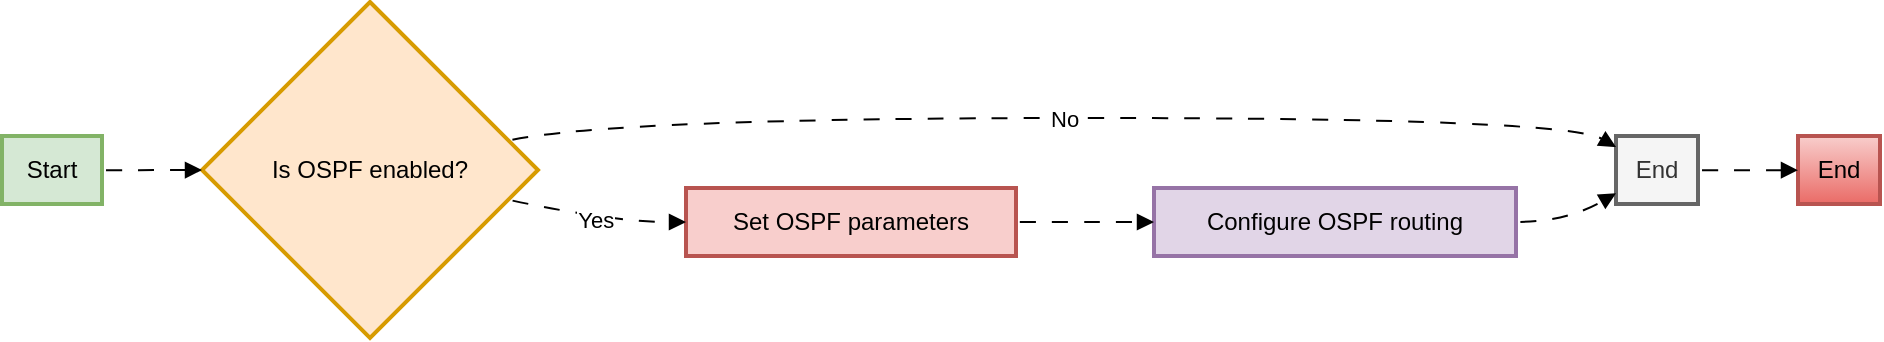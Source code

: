 <mxfile version="21.7.4" type="github">
  <diagram name="Page-1" id="OXUhZaIi6AO-RWhrEzdi">
    <mxGraphModel dx="1644" dy="1532" grid="1" gridSize="10" guides="1" tooltips="1" connect="1" arrows="1" fold="1" page="1" pageScale="1" pageWidth="850" pageHeight="1100" background="#ffffff" math="0" shadow="0">
      <root>
        <mxCell id="0" />
        <mxCell id="1" parent="0" />
        <mxCell id="2" value="Start" style="whiteSpace=wrap;strokeWidth=2;fillColor=#d5e8d4;strokeColor=#82b366;treeMoving=0;" parent="1" vertex="1">
          <mxGeometry y="67" width="50" height="34" as="geometry" />
        </mxCell>
        <mxCell id="3" value="Is OSPF enabled?" style="rhombus;strokeWidth=2;whiteSpace=wrap;fillColor=#ffe6cc;strokeColor=#d79b00;" parent="1" vertex="1">
          <mxGeometry x="100" width="168" height="168" as="geometry" />
        </mxCell>
        <mxCell id="4" value="Set OSPF parameters" style="whiteSpace=wrap;strokeWidth=2;fillColor=#f8cecc;strokeColor=#b85450;" parent="1" vertex="1">
          <mxGeometry x="342" y="93" width="165" height="34" as="geometry" />
        </mxCell>
        <mxCell id="5" value="End" style="whiteSpace=wrap;strokeWidth=2;fillColor=#f5f5f5;strokeColor=#666666;fontColor=#333333;" parent="1" vertex="1">
          <mxGeometry x="807" y="67" width="41" height="34" as="geometry" />
        </mxCell>
        <mxCell id="6" value="Configure OSPF routing" style="whiteSpace=wrap;strokeWidth=2;fillColor=#e1d5e7;strokeColor=#9673a6;" parent="1" vertex="1">
          <mxGeometry x="576" y="93" width="181" height="34" as="geometry" />
        </mxCell>
        <mxCell id="7" value="End" style="whiteSpace=wrap;strokeWidth=2;fillColor=#f8cecc;strokeColor=#b85450;gradientColor=#ea6b66;" parent="1" vertex="1">
          <mxGeometry x="898" y="67" width="41" height="34" as="geometry" />
        </mxCell>
        <mxCell id="8" value="" style="curved=1;startArrow=none;endArrow=block;exitX=1.007;exitY=0.503;entryX=0;entryY=0.5;entryDx=0;entryDy=0;flowAnimation=1;" parent="1" source="2" target="3" edge="1">
          <mxGeometry relative="1" as="geometry">
            <Array as="points" />
          </mxGeometry>
        </mxCell>
        <mxCell id="9" value="Yes" style="curved=1;startArrow=none;endArrow=block;exitX=1.003;exitY=0.608;entryX=0.0;entryY=0.5;flowAnimation=1;" parent="1" source="3" target="4" edge="1">
          <mxGeometry relative="1" as="geometry">
            <Array as="points">
              <mxPoint x="305" y="110" />
            </Array>
          </mxGeometry>
        </mxCell>
        <mxCell id="10" value="No" style="curved=1;startArrow=none;endArrow=block;exitX=1.003;exitY=0.393;entryX=-0.006;entryY=0.158;flowAnimation=1;" parent="1" source="3" target="5" edge="1">
          <mxGeometry relative="1" as="geometry">
            <Array as="points">
              <mxPoint x="305" y="58" />
              <mxPoint x="782" y="58" />
            </Array>
          </mxGeometry>
        </mxCell>
        <mxCell id="11" value="" style="curved=1;startArrow=none;endArrow=block;exitX=1.001;exitY=0.5;entryX=0.0;entryY=0.5;flowAnimation=1;" parent="1" source="4" target="6" edge="1">
          <mxGeometry relative="1" as="geometry">
            <Array as="points" />
          </mxGeometry>
        </mxCell>
        <mxCell id="12" value="" style="curved=1;startArrow=none;endArrow=block;exitX=0.999;exitY=0.5;entryX=-0.006;entryY=0.847;flowAnimation=1;" parent="1" source="6" target="5" edge="1">
          <mxGeometry relative="1" as="geometry">
            <Array as="points">
              <mxPoint x="782" y="110" />
            </Array>
          </mxGeometry>
        </mxCell>
        <mxCell id="13" value="" style="curved=1;startArrow=none;endArrow=block;exitX=1.0;exitY=0.503;entryX=-0.0;entryY=0.503;flowAnimation=1;" parent="1" source="5" target="7" edge="1">
          <mxGeometry relative="1" as="geometry">
            <Array as="points" />
          </mxGeometry>
        </mxCell>
      </root>
    </mxGraphModel>
  </diagram>
</mxfile>
